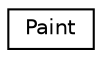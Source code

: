 digraph G
{
  edge [fontname="Helvetica",fontsize="10",labelfontname="Helvetica",labelfontsize="10"];
  node [fontname="Helvetica",fontsize="10",shape=record];
  rankdir=LR;
  Node1 [label="Paint",height=0.2,width=0.4,color="black", fillcolor="white", style="filled",URL="$d0/d6c/structPaint.html"];
}
